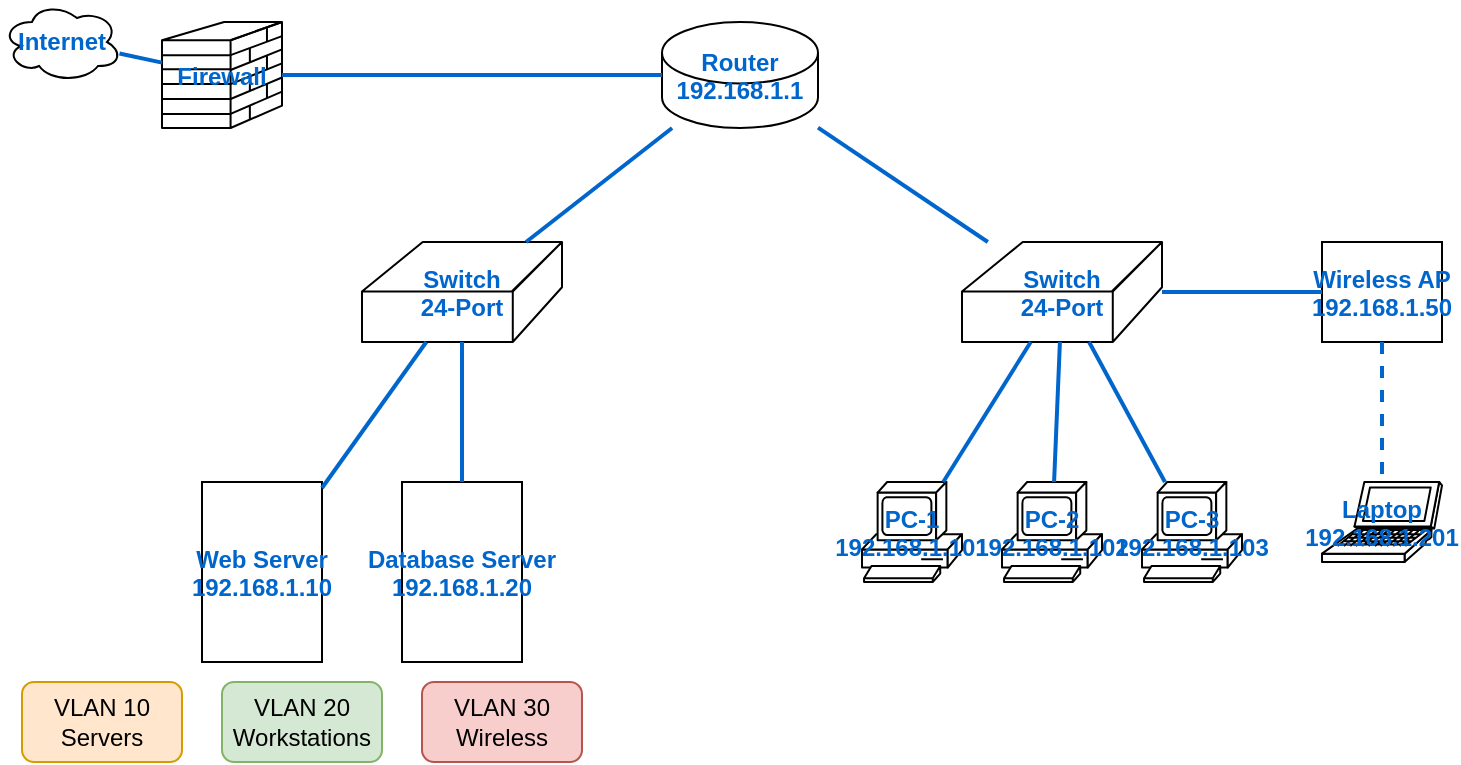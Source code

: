 <mxfile>
    <diagram name="Network-Diagram" id="network-example">
        <mxGraphModel dx="1200" dy="800" grid="1" gridSize="10" guides="1" tooltips="1" connect="1" arrows="1" fold="1" page="1" pageScale="1" pageWidth="850" pageHeight="1100" math="0" shadow="0">
            <root>
                <mxCell id="0"/>
                <mxCell id="1" parent="0"/>
                
                <!-- Network Devices -->
                <mxCell id="router1" value="Router&#xa;192.168.1.1" style="fontColor=#0066CC;fontStyle=1;align=center;verticalAlign=middle;childLayout=stackLayout;horizontal=1;horizontalStack=0;resizeParent=1;resizeParentMax=0;resizeLast=0;marginBottom=0;sketch=0;pointerEvents=1;shape=mxgraph.cisco.routers.router;" vertex="1" parent="1">
                    <mxGeometry x="350" y="50" width="78" height="53" as="geometry"/>
                </mxCell>
                
                <mxCell id="switch1" value="Switch&#xa;24-Port" style="fontColor=#0066CC;fontStyle=1;align=center;verticalAlign=middle;childLayout=stackLayout;horizontal=1;horizontalStack=0;resizeParent=1;resizeParentMax=0;resizeLast=0;marginBottom=0;sketch=0;pointerEvents=1;shape=mxgraph.cisco.switches.workgroup_switch;" vertex="1" parent="1">
                    <mxGeometry x="200" y="160" width="100" height="50" as="geometry"/>
                </mxCell>
                
                <mxCell id="switch2" value="Switch&#xa;24-Port" style="fontColor=#0066CC;fontStyle=1;align=center;verticalAlign=middle;childLayout=stackLayout;horizontal=1;horizontalStack=0;resizeParent=1;resizeParentMax=0;resizeLast=0;marginBottom=0;sketch=0;pointerEvents=1;shape=mxgraph.cisco.switches.workgroup_switch;" vertex="1" parent="1">
                    <mxGeometry x="500" y="160" width="100" height="50" as="geometry"/>
                </mxCell>
                
                <mxCell id="firewall" value="Firewall" style="fontColor=#0066CC;fontStyle=1;align=center;verticalAlign=middle;childLayout=stackLayout;horizontal=1;horizontalStack=0;resizeParent=1;resizeParentMax=0;resizeLast=0;marginBottom=0;sketch=0;pointerEvents=1;shape=mxgraph.cisco.security.firewall;" vertex="1" parent="1">
                    <mxGeometry x="100" y="50" width="60" height="53" as="geometry"/>
                </mxCell>
                
                <!-- Servers -->
                <mxCell id="server1" value="Web Server&#xa;192.168.1.10" style="fontColor=#0066CC;fontStyle=1;align=center;verticalAlign=middle;childLayout=stackLayout;horizontal=1;horizontalStack=0;resizeParent=1;resizeParentMax=0;resizeLast=0;marginBottom=0;sketch=0;pointerEvents=1;shape=mxgraph.cisco.servers.server;" vertex="1" parent="1">
                    <mxGeometry x="120" y="280" width="60" height="90" as="geometry"/>
                </mxCell>
                
                <mxCell id="server2" value="Database Server&#xa;192.168.1.20" style="fontColor=#0066CC;fontStyle=1;align=center;verticalAlign=middle;childLayout=stackLayout;horizontal=1;horizontalStack=0;resizeParent=1;resizeParentMax=0;resizeLast=0;marginBottom=0;sketch=0;pointerEvents=1;shape=mxgraph.cisco.servers.server;" vertex="1" parent="1">
                    <mxGeometry x="220" y="280" width="60" height="90" as="geometry"/>
                </mxCell>
                
                <!-- Workstations -->
                <mxCell id="pc1" value="PC-1&#xa;192.168.1.101" style="fontColor=#0066CC;fontStyle=1;align=center;verticalAlign=middle;childLayout=stackLayout;horizontal=1;horizontalStack=0;resizeParent=1;resizeParentMax=0;resizeLast=0;marginBottom=0;sketch=0;pointerEvents=1;shape=mxgraph.cisco.computers_and_peripherals.pc;" vertex="1" parent="1">
                    <mxGeometry x="450" y="280" width="50" height="50" as="geometry"/>
                </mxCell>
                
                <mxCell id="pc2" value="PC-2&#xa;192.168.1.102" style="fontColor=#0066CC;fontStyle=1;align=center;verticalAlign=middle;childLayout=stackLayout;horizontal=1;horizontalStack=0;resizeParent=1;resizeParentMax=0;resizeLast=0;marginBottom=0;sketch=0;pointerEvents=1;shape=mxgraph.cisco.computers_and_peripherals.pc;" vertex="1" parent="1">
                    <mxGeometry x="520" y="280" width="50" height="50" as="geometry"/>
                </mxCell>
                
                <mxCell id="pc3" value="PC-3&#xa;192.168.1.103" style="fontColor=#0066CC;fontStyle=1;align=center;verticalAlign=middle;childLayout=stackLayout;horizontal=1;horizontalStack=0;resizeParent=1;resizeParentMax=0;resizeLast=0;marginBottom=0;sketch=0;pointerEvents=1;shape=mxgraph.cisco.computers_and_peripherals.pc;" vertex="1" parent="1">
                    <mxGeometry x="590" y="280" width="50" height="50" as="geometry"/>
                </mxCell>
                
                <!-- Wireless -->
                <mxCell id="wifi" value="Wireless AP&#xa;192.168.1.50" style="fontColor=#0066CC;fontStyle=1;align=center;verticalAlign=middle;childLayout=stackLayout;horizontal=1;horizontalStack=0;resizeParent=1;resizeParentMax=0;resizeLast=0;marginBottom=0;sketch=0;pointerEvents=1;shape=mxgraph.cisco.wireless.access_point;" vertex="1" parent="1">
                    <mxGeometry x="680" y="160" width="60" height="50" as="geometry"/>
                </mxCell>
                
                <mxCell id="laptop" value="Laptop&#xa;192.168.1.201" style="fontColor=#0066CC;fontStyle=1;align=center;verticalAlign=middle;childLayout=stackLayout;horizontal=1;horizontalStack=0;resizeParent=1;resizeParentMax=0;resizeLast=0;marginBottom=0;sketch=0;pointerEvents=1;shape=mxgraph.cisco.computers_and_peripherals.laptop;" vertex="1" parent="1">
                    <mxGeometry x="680" y="280" width="60" height="40" as="geometry"/>
                </mxCell>
                
                <!-- Internet -->
                <mxCell id="internet" value="Internet" style="ellipse;shape=cloud;whiteSpace=wrap;html=1;fontColor=#0066CC;fontStyle=1;" vertex="1" parent="1">
                    <mxGeometry x="20" y="40" width="60" height="40" as="geometry"/>
                </mxCell>
                
                <!-- Network Connections -->
                <mxCell id="conn1" value="" style="endArrow=none;html=1;rounded=0;strokeWidth=2;strokeColor=#0066CC;" edge="1" parent="1" source="internet" target="firewall">
                    <mxGeometry width="50" height="50" relative="1" as="geometry">
                        <mxPoint x="80" y="76" as="sourcePoint"/>
                        <mxPoint x="100" y="76" as="targetPoint"/>
                    </mxGeometry>
                </mxCell>
                
                <mxCell id="conn2" value="" style="endArrow=none;html=1;rounded=0;strokeWidth=2;strokeColor=#0066CC;" edge="1" parent="1" source="firewall" target="router1">
                    <mxGeometry width="50" height="50" relative="1" as="geometry">
                        <mxPoint x="160" y="76" as="sourcePoint"/>
                        <mxPoint x="350" y="76" as="targetPoint"/>
                    </mxGeometry>
                </mxCell>
                
                <mxCell id="conn3" value="" style="endArrow=none;html=1;rounded=0;strokeWidth=2;strokeColor=#0066CC;" edge="1" parent="1" source="router1" target="switch1">
                    <mxGeometry width="50" height="50" relative="1" as="geometry">
                        <mxPoint x="350" y="103" as="sourcePoint"/>
                        <mxPoint x="280" y="160" as="targetPoint"/>
                    </mxGeometry>
                </mxCell>
                
                <mxCell id="conn4" value="" style="endArrow=none;html=1;rounded=0;strokeWidth=2;strokeColor=#0066CC;" edge="1" parent="1" source="router1" target="switch2">
                    <mxGeometry width="50" height="50" relative="1" as="geometry">
                        <mxPoint x="428" y="103" as="sourcePoint"/>
                        <mxPoint x="520" y="160" as="targetPoint"/>
                    </mxGeometry>
                </mxCell>
                
                <mxCell id="conn5" value="" style="endArrow=none;html=1;rounded=0;strokeWidth=2;strokeColor=#0066CC;" edge="1" parent="1" source="switch1" target="server1">
                    <mxGeometry width="50" height="50" relative="1" as="geometry">
                        <mxPoint x="200" y="210" as="sourcePoint"/>
                        <mxPoint x="150" y="280" as="targetPoint"/>
                    </mxGeometry>
                </mxCell>
                
                <mxCell id="conn6" value="" style="endArrow=none;html=1;rounded=0;strokeWidth=2;strokeColor=#0066CC;" edge="1" parent="1" source="switch1" target="server2">
                    <mxGeometry width="50" height="50" relative="1" as="geometry">
                        <mxPoint x="250" y="210" as="sourcePoint"/>
                        <mxPoint x="250" y="280" as="targetPoint"/>
                    </mxGeometry>
                </mxCell>
                
                <mxCell id="conn7" value="" style="endArrow=none;html=1;rounded=0;strokeWidth=2;strokeColor=#0066CC;" edge="1" parent="1" source="switch2" target="pc1">
                    <mxGeometry width="50" height="50" relative="1" as="geometry">
                        <mxPoint x="520" y="210" as="sourcePoint"/>
                        <mxPoint x="475" y="280" as="targetPoint"/>
                    </mxGeometry>
                </mxCell>
                
                <mxCell id="conn8" value="" style="endArrow=none;html=1;rounded=0;strokeWidth=2;strokeColor=#0066CC;" edge="1" parent="1" source="switch2" target="pc2">
                    <mxGeometry width="50" height="50" relative="1" as="geometry">
                        <mxPoint x="550" y="210" as="sourcePoint"/>
                        <mxPoint x="545" y="280" as="targetPoint"/>
                    </mxGeometry>
                </mxCell>
                
                <mxCell id="conn9" value="" style="endArrow=none;html=1;rounded=0;strokeWidth=2;strokeColor=#0066CC;" edge="1" parent="1" source="switch2" target="pc3">
                    <mxGeometry width="50" height="50" relative="1" as="geometry">
                        <mxPoint x="580" y="210" as="sourcePoint"/>
                        <mxPoint x="615" y="280" as="targetPoint"/>
                    </mxGeometry>
                </mxCell>
                
                <mxCell id="conn10" value="" style="endArrow=none;html=1;rounded=0;strokeWidth=2;strokeColor=#0066CC;" edge="1" parent="1" source="switch2" target="wifi">
                    <mxGeometry width="50" height="50" relative="1" as="geometry">
                        <mxPoint x="600" y="185" as="sourcePoint"/>
                        <mxPoint x="680" y="185" as="targetPoint"/>
                    </mxGeometry>
                </mxCell>
                
                <mxCell id="conn11" value="" style="endArrow=none;html=1;rounded=0;strokeWidth=2;strokeColor=#0066CC;dashed=1;" edge="1" parent="1" source="wifi" target="laptop">
                    <mxGeometry width="50" height="50" relative="1" as="geometry">
                        <mxPoint x="710" y="210" as="sourcePoint"/>
                        <mxPoint x="710" y="280" as="targetPoint"/>
                    </mxGeometry>
                </mxCell>
                
                <!-- VLAN Labels -->
                <mxCell id="vlan1" value="VLAN 10&#xa;Servers" style="rounded=1;whiteSpace=wrap;html=1;fillColor=#ffe6cc;strokeColor=#d79b00;" vertex="1" parent="1">
                    <mxGeometry x="30" y="380" width="80" height="40" as="geometry"/>
                </mxCell>
                
                <mxCell id="vlan2" value="VLAN 20&#xa;Workstations" style="rounded=1;whiteSpace=wrap;html=1;fillColor=#d5e8d4;strokeColor=#82b366;" vertex="1" parent="1">
                    <mxGeometry x="130" y="380" width="80" height="40" as="geometry"/>
                </mxCell>
                
                <mxCell id="vlan3" value="VLAN 30&#xa;Wireless" style="rounded=1;whiteSpace=wrap;html=1;fillColor=#f8cecc;strokeColor=#b85450;" vertex="1" parent="1">
                    <mxGeometry x="230" y="380" width="80" height="40" as="geometry"/>
                </mxCell>
            </root>
        </mxGraphModel>
    </diagram>
</mxfile>